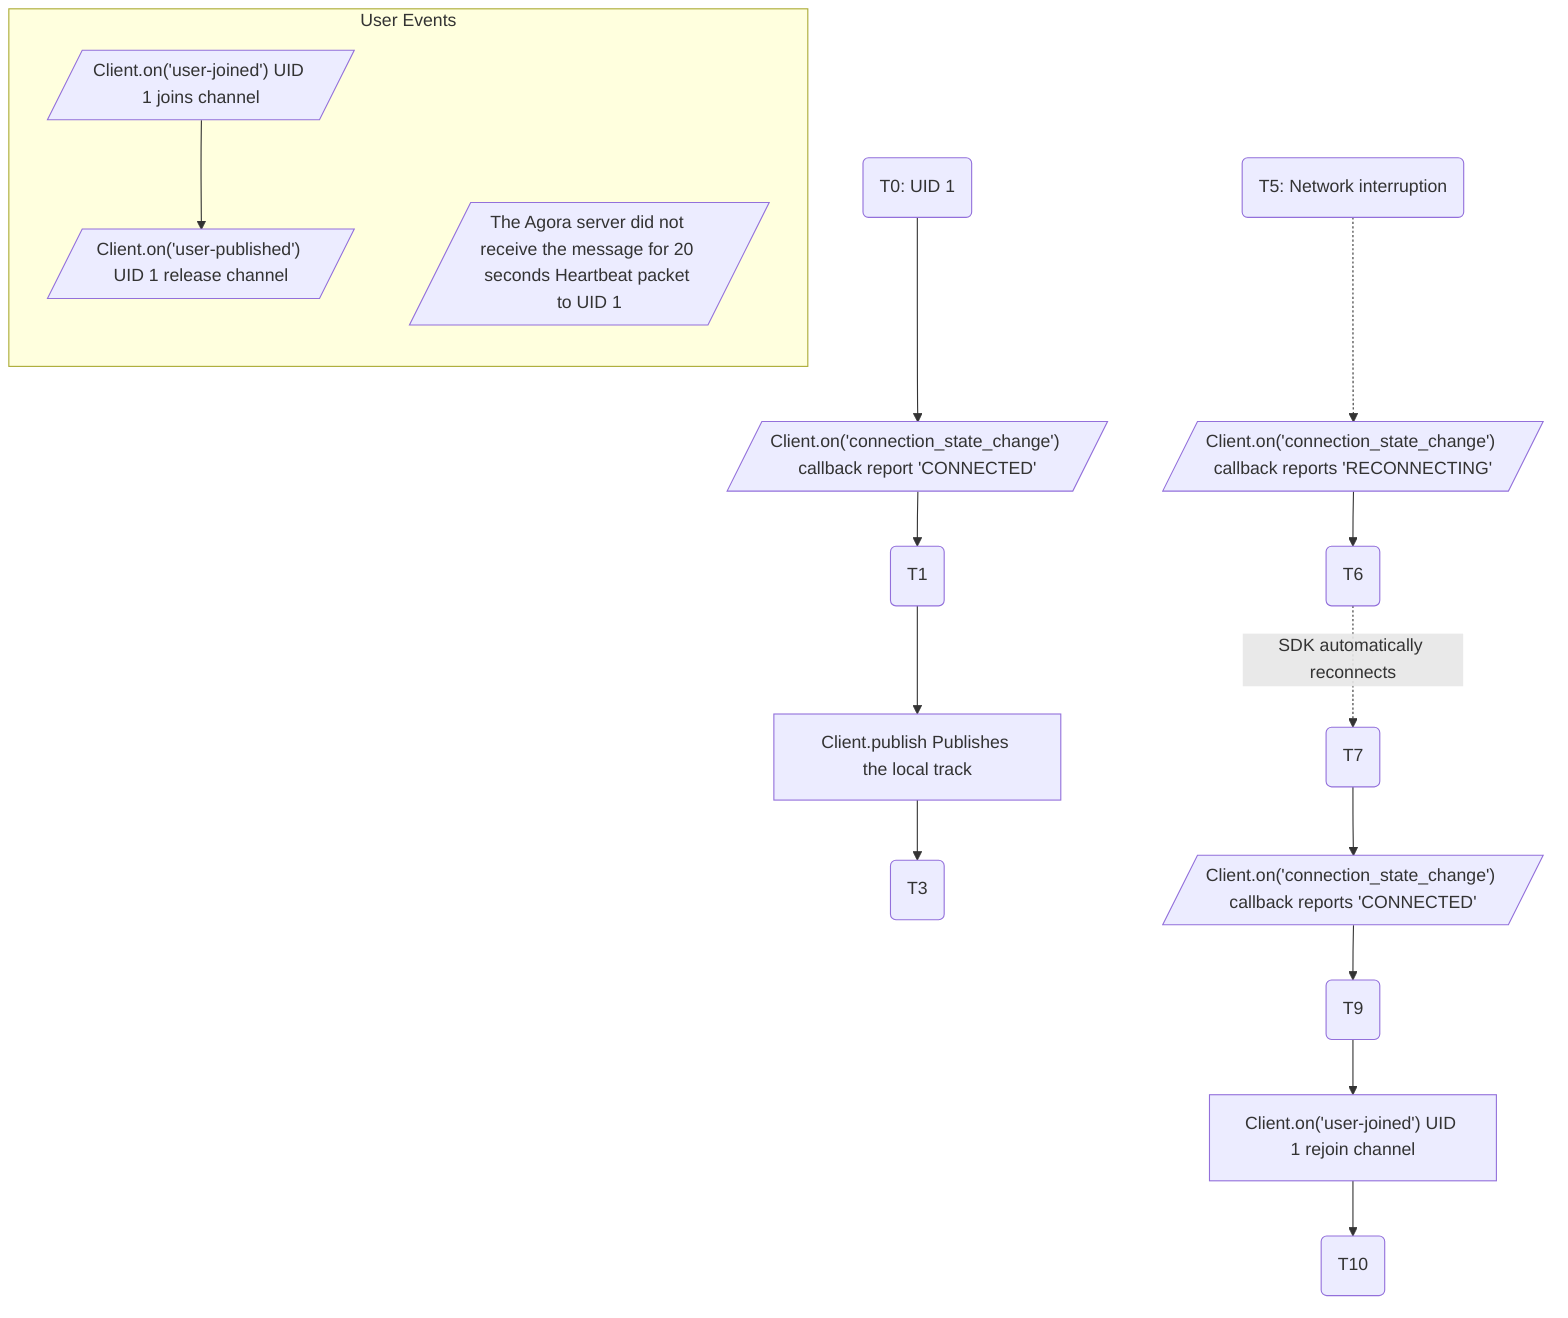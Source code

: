 flowchart TD
    T0("T0: UID 1") --> ConnectStatus[/"Client.on('connection_state_change') callback report 'CONNECTED'"/]
    ConnectStatus --> T1("T1")
    T1 --> PublishAction["Client.publish Publishes the local track"]
    PublishAction --> T3("T3")
    T5("T5: Network interruption") -.-> Reconnecting[/"Client.on('connection_state_change') callback reports 'RECONNECTING'"/]
    Reconnecting --> T6("T6")
    T6 -. "SDK automatically reconnects" .-> T7("T7")
    T7 --> Reconnected[/"Client.on('connection_state_change') callback reports 'CONNECTED'"/]
    Reconnected --> T9("T9")
    T9 --> Rejoin["Client.on('user-joined') UID 1 rejoin channel"]
    Rejoin --> T10("T10")

    subgraph UserEvents["User Events"]
        direction TB
        UserJoined[/"Client.on('user-joined') UID 1 joins channel"/] --> UserPublished[/"Client.on('user-published') UID 1 release channel"/]
        heartbeat[/"The Agora server did not receive the message for 20 seconds Heartbeat packet to UID 1"/]
    end